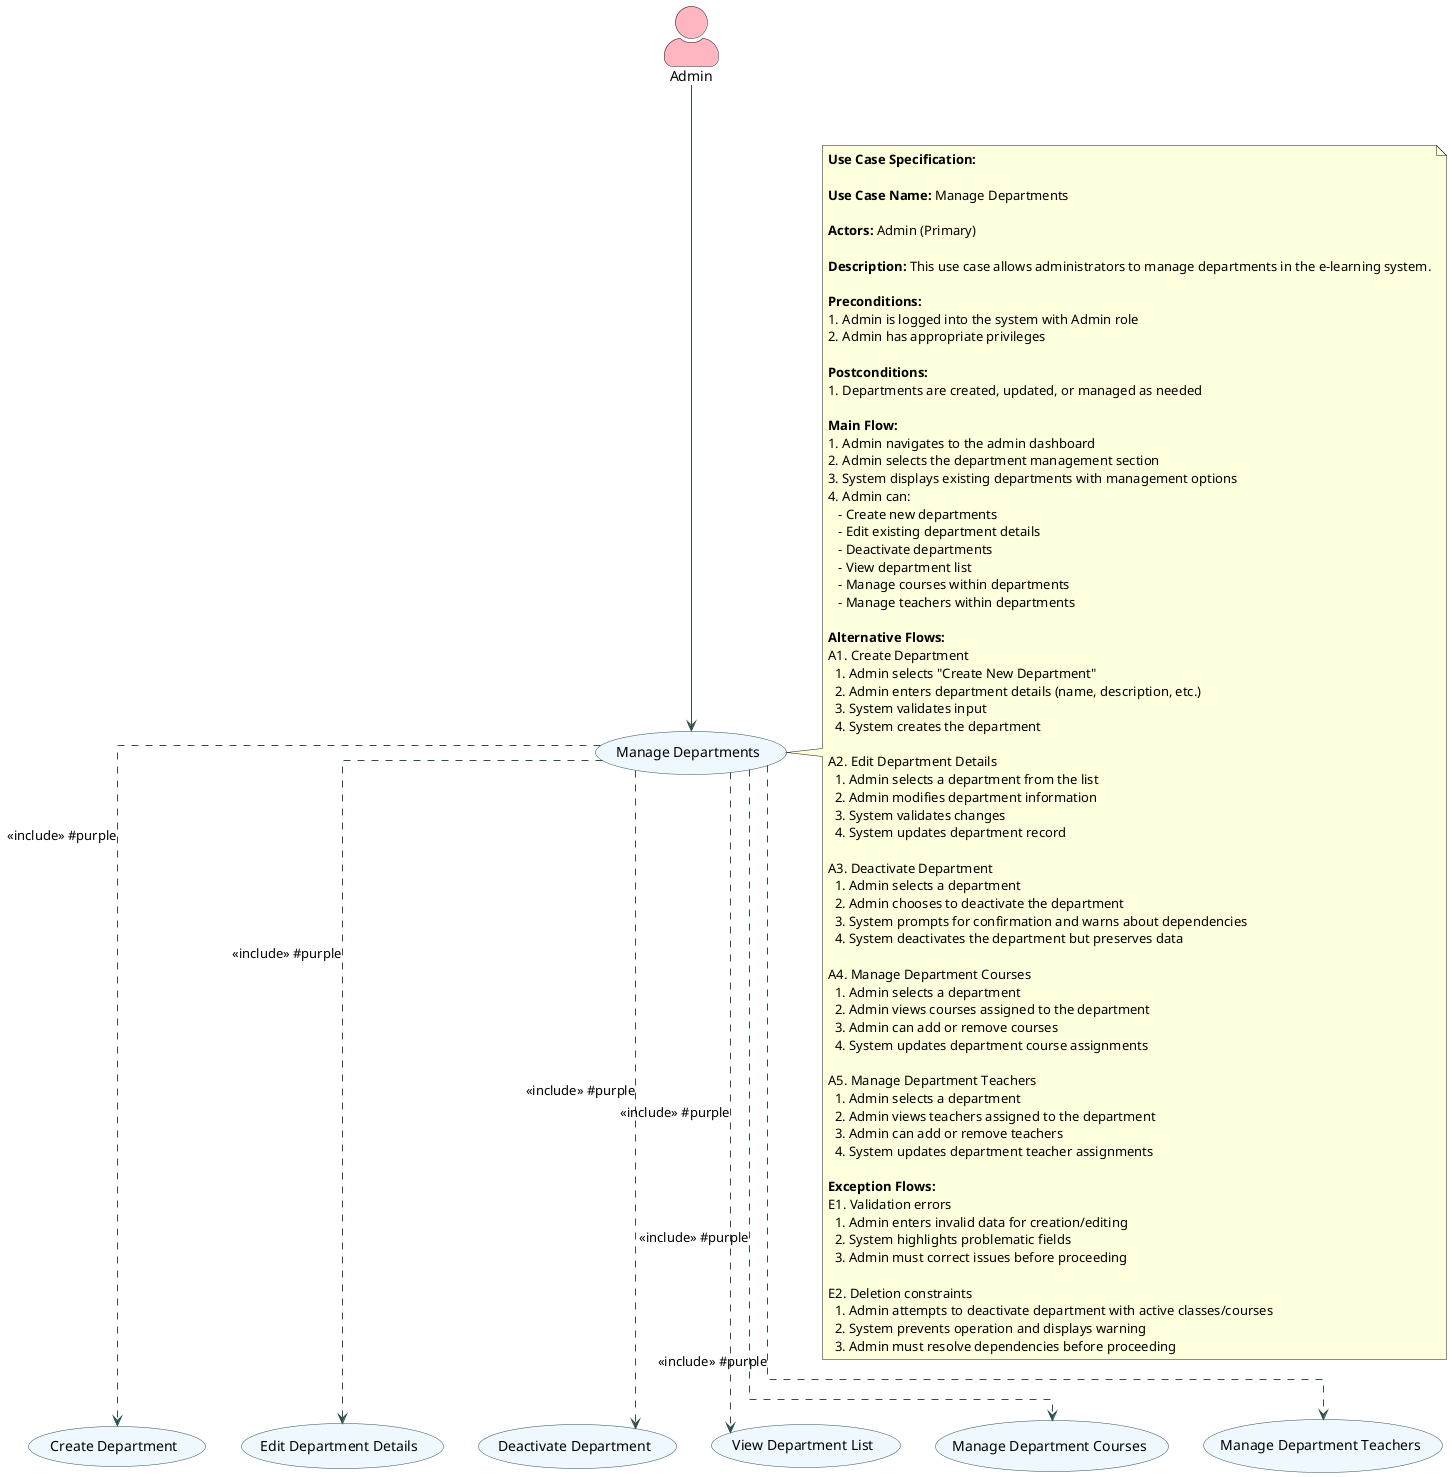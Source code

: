 @startuml
' Admin Department Management Use Case Diagram
skinparam usecase {
  BackgroundColor #f0f8ff
  BorderColor #2f4f4f
  ArrowColor #2f4f4f
}

skinparam actorStyle awesome
skinparam linetype ortho

' Define actors
actor "Admin" as admin #lightpink

' Define use cases
usecase "Manage Departments" as managedepartments
usecase "Create Department" as createDepartment
usecase "Edit Department Details" as editDepartment
usecase "Deactivate Department" as deactivateDepartment
usecase "View Department List" as viewDepartments
usecase "Manage Department Courses" as manageDepartmentCourses
usecase "Manage Department Teachers" as manageDepartmentTeachers

' Relationships
admin --> managedepartments
managedepartments ..> createDepartment : <<include>> #purple
managedepartments ..> editDepartment : <<include>> #purple
managedepartments ..> deactivateDepartment : <<include>> #purple
managedepartments ..> viewDepartments : <<include>> #purple
managedepartments ..> manageDepartmentCourses : <<include>> #purple
managedepartments ..> manageDepartmentTeachers : <<include>> #purple

' Use case specification documentation
note right of managedepartments
  <b>Use Case Specification:</b>
  
  <b>Use Case Name:</b> Manage Departments
  
  <b>Actors:</b> Admin (Primary)
  
  <b>Description:</b> This use case allows administrators to manage departments in the e-learning system.
  
  <b>Preconditions:</b>
  1. Admin is logged into the system with Admin role
  2. Admin has appropriate privileges
  
  <b>Postconditions:</b>
  1. Departments are created, updated, or managed as needed
  
  <b>Main Flow:</b>
  1. Admin navigates to the admin dashboard
  2. Admin selects the department management section
  3. System displays existing departments with management options
  4. Admin can:
     - Create new departments
     - Edit existing department details
     - Deactivate departments
     - View department list
     - Manage courses within departments
     - Manage teachers within departments
  
  <b>Alternative Flows:</b>
  A1. Create Department
    1. Admin selects "Create New Department"
    2. Admin enters department details (name, description, etc.)
    3. System validates input
    4. System creates the department
  
  A2. Edit Department Details
    1. Admin selects a department from the list
    2. Admin modifies department information
    3. System validates changes
    4. System updates department record
  
  A3. Deactivate Department
    1. Admin selects a department
    2. Admin chooses to deactivate the department
    3. System prompts for confirmation and warns about dependencies
    4. System deactivates the department but preserves data
  
  A4. Manage Department Courses
    1. Admin selects a department
    2. Admin views courses assigned to the department
    3. Admin can add or remove courses
    4. System updates department course assignments
  
  A5. Manage Department Teachers
    1. Admin selects a department
    2. Admin views teachers assigned to the department
    3. Admin can add or remove teachers
    4. System updates department teacher assignments
  
  <b>Exception Flows:</b>
  E1. Validation errors
    1. Admin enters invalid data for creation/editing
    2. System highlights problematic fields
    3. Admin must correct issues before proceeding
  
  E2. Deletion constraints
    1. Admin attempts to deactivate department with active classes/courses
    2. System prevents operation and displays warning
    3. Admin must resolve dependencies before proceeding
end note
@enduml 